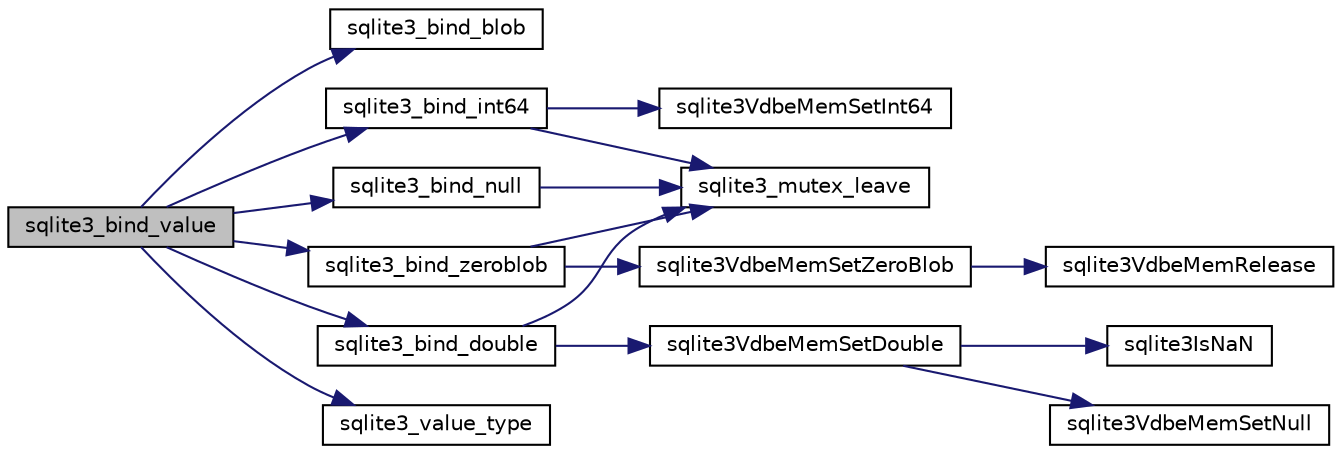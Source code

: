 digraph "sqlite3_bind_value"
{
  edge [fontname="Helvetica",fontsize="10",labelfontname="Helvetica",labelfontsize="10"];
  node [fontname="Helvetica",fontsize="10",shape=record];
  rankdir="LR";
  Node1 [label="sqlite3_bind_value",height=0.2,width=0.4,color="black", fillcolor="grey75", style="filled", fontcolor="black"];
  Node1 -> Node2 [color="midnightblue",fontsize="10",style="solid",fontname="Helvetica"];
  Node2 [label="sqlite3_bind_blob",height=0.2,width=0.4,color="black", fillcolor="white", style="filled",URL="$sqlite3_8c.html#a30ddcbe331a5d8b81f5e5c096e9ce5ea"];
  Node1 -> Node3 [color="midnightblue",fontsize="10",style="solid",fontname="Helvetica"];
  Node3 [label="sqlite3_bind_double",height=0.2,width=0.4,color="black", fillcolor="white", style="filled",URL="$sqlite3_8c.html#a1af63de6aa1f1a53f4c99371c52ec5d7"];
  Node3 -> Node4 [color="midnightblue",fontsize="10",style="solid",fontname="Helvetica"];
  Node4 [label="sqlite3_mutex_leave",height=0.2,width=0.4,color="black", fillcolor="white", style="filled",URL="$sqlite3_8c.html#a7ebfb82d85f10ee7a80ea8d7ff155c65"];
  Node3 -> Node5 [color="midnightblue",fontsize="10",style="solid",fontname="Helvetica"];
  Node5 [label="sqlite3VdbeMemSetDouble",height=0.2,width=0.4,color="black", fillcolor="white", style="filled",URL="$sqlite3_8c.html#a275e5080bf002b17d0e0d5b65e809d39"];
  Node5 -> Node6 [color="midnightblue",fontsize="10",style="solid",fontname="Helvetica"];
  Node6 [label="sqlite3VdbeMemSetNull",height=0.2,width=0.4,color="black", fillcolor="white", style="filled",URL="$sqlite3_8c.html#ae01092c23aebaf8a3ebdf3954609b410"];
  Node5 -> Node7 [color="midnightblue",fontsize="10",style="solid",fontname="Helvetica"];
  Node7 [label="sqlite3IsNaN",height=0.2,width=0.4,color="black", fillcolor="white", style="filled",URL="$sqlite3_8c.html#aed4d78203877c3486765ccbc7feebb50"];
  Node1 -> Node8 [color="midnightblue",fontsize="10",style="solid",fontname="Helvetica"];
  Node8 [label="sqlite3_bind_int64",height=0.2,width=0.4,color="black", fillcolor="white", style="filled",URL="$sqlite3_8c.html#a6c2f553c7b816c8a27552e636c5903dd"];
  Node8 -> Node4 [color="midnightblue",fontsize="10",style="solid",fontname="Helvetica"];
  Node8 -> Node9 [color="midnightblue",fontsize="10",style="solid",fontname="Helvetica"];
  Node9 [label="sqlite3VdbeMemSetInt64",height=0.2,width=0.4,color="black", fillcolor="white", style="filled",URL="$sqlite3_8c.html#a57c5843cac8f6180ee994267a23f86a3"];
  Node1 -> Node10 [color="midnightblue",fontsize="10",style="solid",fontname="Helvetica"];
  Node10 [label="sqlite3_bind_null",height=0.2,width=0.4,color="black", fillcolor="white", style="filled",URL="$sqlite3_8c.html#adfbfc43931e29056f13444a2a324237b"];
  Node10 -> Node4 [color="midnightblue",fontsize="10",style="solid",fontname="Helvetica"];
  Node1 -> Node11 [color="midnightblue",fontsize="10",style="solid",fontname="Helvetica"];
  Node11 [label="sqlite3_bind_zeroblob",height=0.2,width=0.4,color="black", fillcolor="white", style="filled",URL="$sqlite3_8c.html#a08ad3bc7e2178e5fe8462249f1429f63"];
  Node11 -> Node12 [color="midnightblue",fontsize="10",style="solid",fontname="Helvetica"];
  Node12 [label="sqlite3VdbeMemSetZeroBlob",height=0.2,width=0.4,color="black", fillcolor="white", style="filled",URL="$sqlite3_8c.html#af6488ff3887bcfd6f15a01b0d69ccb3c"];
  Node12 -> Node13 [color="midnightblue",fontsize="10",style="solid",fontname="Helvetica"];
  Node13 [label="sqlite3VdbeMemRelease",height=0.2,width=0.4,color="black", fillcolor="white", style="filled",URL="$sqlite3_8c.html#a90606361dbeba88159fd6ff03fcc10cc"];
  Node11 -> Node4 [color="midnightblue",fontsize="10",style="solid",fontname="Helvetica"];
  Node1 -> Node14 [color="midnightblue",fontsize="10",style="solid",fontname="Helvetica"];
  Node14 [label="sqlite3_value_type",height=0.2,width=0.4,color="black", fillcolor="white", style="filled",URL="$sqlite3_8c.html#a26715108525b2edd1705a890bc8d10e1"];
}

